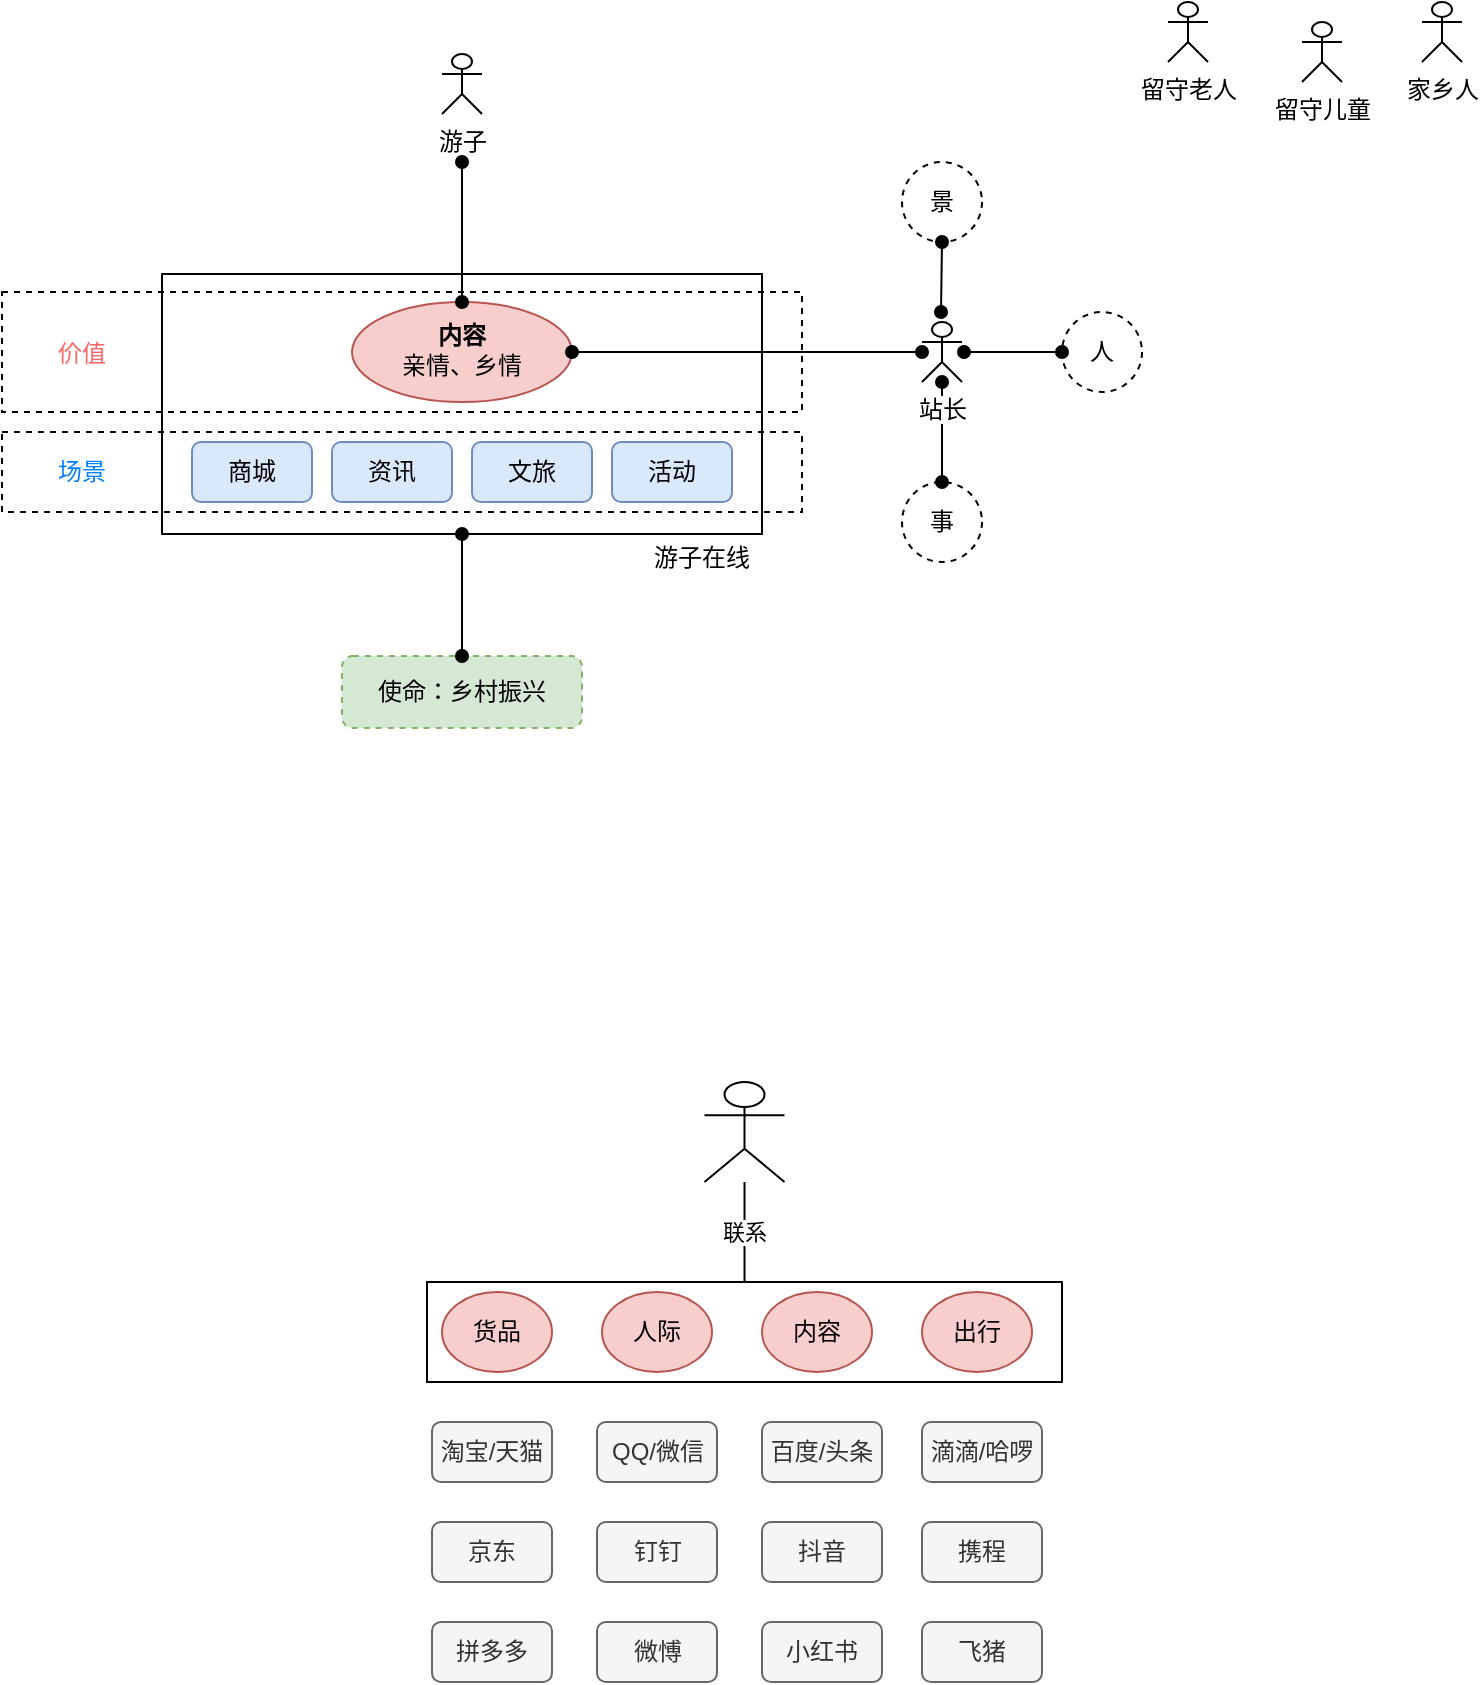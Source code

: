 <mxfile version="13.0.4" type="github">
  <diagram id="kHOsYkVyVwjFpKKAKABI" name="第 1 页">
    <mxGraphModel dx="946" dy="614" grid="1" gridSize="10" guides="1" tooltips="1" connect="1" arrows="1" fold="1" page="1" pageScale="1" pageWidth="3300" pageHeight="4681" math="0" shadow="0">
      <root>
        <mxCell id="0" />
        <mxCell id="1" parent="0" />
        <mxCell id="FkmjG-wsNh1ThxZwf8ZQ-5" value="" style="rounded=0;whiteSpace=wrap;html=1;" parent="1" vertex="1">
          <mxGeometry x="390" y="246" width="300" height="130" as="geometry" />
        </mxCell>
        <mxCell id="FkmjG-wsNh1ThxZwf8ZQ-24" value="" style="rounded=0;whiteSpace=wrap;html=1;dashed=1;fillColor=none;" parent="1" vertex="1">
          <mxGeometry x="310" y="325" width="400" height="40" as="geometry" />
        </mxCell>
        <mxCell id="FkmjG-wsNh1ThxZwf8ZQ-3" value="游子" style="shape=umlActor;verticalLabelPosition=bottom;labelBackgroundColor=#ffffff;verticalAlign=top;html=1;outlineConnect=0;" parent="1" vertex="1">
          <mxGeometry x="530" y="136" width="20" height="30" as="geometry" />
        </mxCell>
        <mxCell id="FkmjG-wsNh1ThxZwf8ZQ-6" value="&lt;b&gt;内容&lt;/b&gt;&lt;br&gt;亲情、乡情" style="ellipse;whiteSpace=wrap;html=1;fillColor=#f8cecc;strokeColor=#b85450;spacing=15;spacingTop=0;spacingBottom=3;" parent="1" vertex="1">
          <mxGeometry x="485" y="260" width="110" height="50" as="geometry" />
        </mxCell>
        <mxCell id="FkmjG-wsNh1ThxZwf8ZQ-9" style="rounded=0;orthogonalLoop=1;jettySize=auto;html=1;endArrow=oval;endFill=1;startArrow=oval;startFill=1;exitX=0.5;exitY=0;exitDx=0;exitDy=0;" parent="1" source="FkmjG-wsNh1ThxZwf8ZQ-6" edge="1">
          <mxGeometry relative="1" as="geometry">
            <mxPoint x="540" y="190" as="targetPoint" />
            <mxPoint x="516.423" y="271.469" as="sourcePoint" />
          </mxGeometry>
        </mxCell>
        <mxCell id="FkmjG-wsNh1ThxZwf8ZQ-11" value="商城" style="rounded=1;whiteSpace=wrap;html=1;fillColor=#dae8fc;strokeColor=#6c8ebf;" parent="1" vertex="1">
          <mxGeometry x="405" y="330" width="60" height="30" as="geometry" />
        </mxCell>
        <mxCell id="FkmjG-wsNh1ThxZwf8ZQ-12" value="资讯" style="rounded=1;whiteSpace=wrap;html=1;fillColor=#dae8fc;strokeColor=#6c8ebf;" parent="1" vertex="1">
          <mxGeometry x="475" y="330" width="60" height="30" as="geometry" />
        </mxCell>
        <mxCell id="FkmjG-wsNh1ThxZwf8ZQ-13" value="文旅" style="rounded=1;whiteSpace=wrap;html=1;fillColor=#dae8fc;strokeColor=#6c8ebf;" parent="1" vertex="1">
          <mxGeometry x="545" y="330" width="60" height="30" as="geometry" />
        </mxCell>
        <mxCell id="FkmjG-wsNh1ThxZwf8ZQ-14" value="活动" style="rounded=1;whiteSpace=wrap;html=1;fillColor=#dae8fc;strokeColor=#6c8ebf;" parent="1" vertex="1">
          <mxGeometry x="615" y="330" width="60" height="30" as="geometry" />
        </mxCell>
        <mxCell id="FkmjG-wsNh1ThxZwf8ZQ-23" style="edgeStyle=none;rounded=0;orthogonalLoop=1;jettySize=auto;html=1;entryX=1;entryY=0.5;entryDx=0;entryDy=0;startArrow=oval;startFill=1;endArrow=oval;endFill=1;" parent="1" target="FkmjG-wsNh1ThxZwf8ZQ-6" edge="1">
          <mxGeometry relative="1" as="geometry">
            <mxPoint x="770" y="285" as="sourcePoint" />
          </mxGeometry>
        </mxCell>
        <mxCell id="FkmjG-wsNh1ThxZwf8ZQ-40" value="" style="edgeStyle=none;rounded=0;orthogonalLoop=1;jettySize=auto;html=1;startArrow=oval;startFill=1;endArrow=oval;endFill=1;" parent="1" source="FkmjG-wsNh1ThxZwf8ZQ-20" edge="1">
          <mxGeometry relative="1" as="geometry">
            <mxPoint x="780" y="350" as="targetPoint" />
          </mxGeometry>
        </mxCell>
        <mxCell id="FkmjG-wsNh1ThxZwf8ZQ-20" value="站长" style="shape=umlActor;verticalLabelPosition=bottom;labelBackgroundColor=#ffffff;verticalAlign=top;html=1;outlineConnect=0;" parent="1" vertex="1">
          <mxGeometry x="770" y="270" width="20" height="30" as="geometry" />
        </mxCell>
        <mxCell id="FkmjG-wsNh1ThxZwf8ZQ-25" value="场景" style="text;html=1;strokeColor=none;fillColor=none;align=center;verticalAlign=middle;whiteSpace=wrap;rounded=0;dashed=1;fontColor=#007FFF;" parent="1" vertex="1">
          <mxGeometry x="330" y="335" width="40" height="20" as="geometry" />
        </mxCell>
        <mxCell id="FkmjG-wsNh1ThxZwf8ZQ-26" value="" style="rounded=0;whiteSpace=wrap;html=1;dashed=1;fillColor=none;" parent="1" vertex="1">
          <mxGeometry x="310" y="255" width="400" height="60" as="geometry" />
        </mxCell>
        <mxCell id="FkmjG-wsNh1ThxZwf8ZQ-27" value="价值" style="text;html=1;strokeColor=none;fillColor=none;align=center;verticalAlign=middle;whiteSpace=wrap;rounded=0;dashed=1;fontColor=#FF6666;" parent="1" vertex="1">
          <mxGeometry x="330" y="276" width="40" height="20" as="geometry" />
        </mxCell>
        <mxCell id="FkmjG-wsNh1ThxZwf8ZQ-28" value="游子在线" style="text;html=1;strokeColor=none;fillColor=none;align=center;verticalAlign=middle;whiteSpace=wrap;rounded=0;dashed=1;" parent="1" vertex="1">
          <mxGeometry x="626" y="378" width="68" height="20" as="geometry" />
        </mxCell>
        <mxCell id="FkmjG-wsNh1ThxZwf8ZQ-29" value="使命：乡村振兴" style="rounded=1;whiteSpace=wrap;html=1;dashed=1;fillColor=#d5e8d4;strokeColor=#82b366;" parent="1" vertex="1">
          <mxGeometry x="480" y="437" width="120" height="36" as="geometry" />
        </mxCell>
        <mxCell id="FkmjG-wsNh1ThxZwf8ZQ-19" style="edgeStyle=none;rounded=0;orthogonalLoop=1;jettySize=auto;html=1;exitX=0.5;exitY=1;exitDx=0;exitDy=0;entryX=0.5;entryY=0;entryDx=0;entryDy=0;startArrow=oval;startFill=1;endArrow=oval;endFill=1;" parent="1" source="FkmjG-wsNh1ThxZwf8ZQ-5" target="FkmjG-wsNh1ThxZwf8ZQ-29" edge="1">
          <mxGeometry relative="1" as="geometry">
            <mxPoint x="501.5" y="430" as="targetPoint" />
          </mxGeometry>
        </mxCell>
        <mxCell id="FkmjG-wsNh1ThxZwf8ZQ-31" value="留守儿童" style="shape=umlActor;verticalLabelPosition=bottom;labelBackgroundColor=#ffffff;verticalAlign=top;html=1;outlineConnect=0;" parent="1" vertex="1">
          <mxGeometry x="960" y="120" width="20" height="30" as="geometry" />
        </mxCell>
        <mxCell id="FkmjG-wsNh1ThxZwf8ZQ-32" value="留守老人" style="shape=umlActor;verticalLabelPosition=bottom;labelBackgroundColor=#ffffff;verticalAlign=top;html=1;outlineConnect=0;" parent="1" vertex="1">
          <mxGeometry x="893" y="110" width="20" height="30" as="geometry" />
        </mxCell>
        <mxCell id="FkmjG-wsNh1ThxZwf8ZQ-35" value="家乡人" style="shape=umlActor;verticalLabelPosition=bottom;labelBackgroundColor=#ffffff;verticalAlign=top;html=1;outlineConnect=0;" parent="1" vertex="1">
          <mxGeometry x="1020" y="110" width="20" height="30" as="geometry" />
        </mxCell>
        <mxCell id="FkmjG-wsNh1ThxZwf8ZQ-37" style="rounded=0;orthogonalLoop=1;jettySize=auto;html=1;endArrow=oval;endFill=1;startArrow=oval;startFill=1;" parent="1" edge="1">
          <mxGeometry relative="1" as="geometry">
            <mxPoint x="840" y="285" as="targetPoint" />
            <mxPoint x="791" y="285" as="sourcePoint" />
          </mxGeometry>
        </mxCell>
        <mxCell id="FkmjG-wsNh1ThxZwf8ZQ-39" value="事" style="ellipse;whiteSpace=wrap;html=1;aspect=fixed;dashed=1;fillColor=none;" parent="1" vertex="1">
          <mxGeometry x="760" y="350" width="40" height="40" as="geometry" />
        </mxCell>
        <mxCell id="0n8tnhp_9VIdHqY5zVXV-1" value="" style="shape=umlActor;verticalLabelPosition=bottom;labelBackgroundColor=#ffffff;verticalAlign=top;html=1;outlineConnect=0;" vertex="1" parent="1">
          <mxGeometry x="661.25" y="650" width="40" height="50" as="geometry" />
        </mxCell>
        <mxCell id="0n8tnhp_9VIdHqY5zVXV-4" value="" style="html=1;" vertex="1" parent="1">
          <mxGeometry x="522.5" y="750" width="317.5" height="50" as="geometry" />
        </mxCell>
        <mxCell id="0n8tnhp_9VIdHqY5zVXV-5" value="货品" style="ellipse;whiteSpace=wrap;html=1;fillColor=#f8cecc;strokeColor=#b85450;" vertex="1" parent="1">
          <mxGeometry x="530" y="755" width="55" height="40" as="geometry" />
        </mxCell>
        <mxCell id="0n8tnhp_9VIdHqY5zVXV-6" value="人际" style="ellipse;whiteSpace=wrap;html=1;fillColor=#f8cecc;strokeColor=#b85450;" vertex="1" parent="1">
          <mxGeometry x="610" y="755" width="55" height="40" as="geometry" />
        </mxCell>
        <mxCell id="0n8tnhp_9VIdHqY5zVXV-7" value="内容" style="ellipse;whiteSpace=wrap;html=1;fillColor=#f8cecc;strokeColor=#b85450;" vertex="1" parent="1">
          <mxGeometry x="690" y="755" width="55" height="40" as="geometry" />
        </mxCell>
        <mxCell id="0n8tnhp_9VIdHqY5zVXV-9" value="联系" style="endArrow=none;html=1;fontColor=#000000;exitX=0.5;exitY=0;exitDx=0;exitDy=0;" edge="1" parent="1" source="0n8tnhp_9VIdHqY5zVXV-4" target="0n8tnhp_9VIdHqY5zVXV-1">
          <mxGeometry width="50" height="50" relative="1" as="geometry">
            <mxPoint x="607.5" y="730" as="sourcePoint" />
            <mxPoint x="657.5" y="680" as="targetPoint" />
          </mxGeometry>
        </mxCell>
        <mxCell id="0n8tnhp_9VIdHqY5zVXV-10" value="人" style="ellipse;whiteSpace=wrap;html=1;aspect=fixed;dashed=1;fillColor=none;" vertex="1" parent="1">
          <mxGeometry x="840" y="265" width="40" height="40" as="geometry" />
        </mxCell>
        <mxCell id="0n8tnhp_9VIdHqY5zVXV-12" value="景" style="ellipse;whiteSpace=wrap;html=1;aspect=fixed;dashed=1;fillColor=none;" vertex="1" parent="1">
          <mxGeometry x="760" y="190" width="40" height="40" as="geometry" />
        </mxCell>
        <mxCell id="0n8tnhp_9VIdHqY5zVXV-13" value="" style="edgeStyle=none;rounded=0;orthogonalLoop=1;jettySize=auto;html=1;startArrow=oval;startFill=1;endArrow=oval;endFill=1;" edge="1" parent="1">
          <mxGeometry relative="1" as="geometry">
            <mxPoint x="780" y="230" as="sourcePoint" />
            <mxPoint x="779.5" y="265" as="targetPoint" />
          </mxGeometry>
        </mxCell>
        <mxCell id="0n8tnhp_9VIdHqY5zVXV-15" value="淘宝/天猫" style="rounded=1;whiteSpace=wrap;html=1;fillColor=#f5f5f5;strokeColor=#666666;fontColor=#333333;" vertex="1" parent="1">
          <mxGeometry x="525" y="820" width="60" height="30" as="geometry" />
        </mxCell>
        <mxCell id="0n8tnhp_9VIdHqY5zVXV-16" value="京东" style="rounded=1;whiteSpace=wrap;html=1;fillColor=#f5f5f5;strokeColor=#666666;fontColor=#333333;" vertex="1" parent="1">
          <mxGeometry x="525" y="870" width="60" height="30" as="geometry" />
        </mxCell>
        <mxCell id="0n8tnhp_9VIdHqY5zVXV-17" value="拼多多" style="rounded=1;whiteSpace=wrap;html=1;fillColor=#f5f5f5;strokeColor=#666666;fontColor=#333333;" vertex="1" parent="1">
          <mxGeometry x="525" y="920" width="60" height="30" as="geometry" />
        </mxCell>
        <mxCell id="0n8tnhp_9VIdHqY5zVXV-18" value="QQ/微信" style="rounded=1;whiteSpace=wrap;html=1;fillColor=#f5f5f5;strokeColor=#666666;fontColor=#333333;" vertex="1" parent="1">
          <mxGeometry x="607.5" y="820" width="60" height="30" as="geometry" />
        </mxCell>
        <mxCell id="0n8tnhp_9VIdHqY5zVXV-19" value="钉钉" style="rounded=1;whiteSpace=wrap;html=1;fillColor=#f5f5f5;strokeColor=#666666;fontColor=#333333;" vertex="1" parent="1">
          <mxGeometry x="607.5" y="870" width="60" height="30" as="geometry" />
        </mxCell>
        <mxCell id="0n8tnhp_9VIdHqY5zVXV-20" value="微愽" style="rounded=1;whiteSpace=wrap;html=1;fillColor=#f5f5f5;strokeColor=#666666;fontColor=#333333;" vertex="1" parent="1">
          <mxGeometry x="607.5" y="920" width="60" height="30" as="geometry" />
        </mxCell>
        <mxCell id="0n8tnhp_9VIdHqY5zVXV-22" value="百度/头条" style="rounded=1;whiteSpace=wrap;html=1;fillColor=#f5f5f5;strokeColor=#666666;fontColor=#333333;" vertex="1" parent="1">
          <mxGeometry x="690" y="820" width="60" height="30" as="geometry" />
        </mxCell>
        <mxCell id="0n8tnhp_9VIdHqY5zVXV-23" value="抖音" style="rounded=1;whiteSpace=wrap;html=1;fillColor=#f5f5f5;strokeColor=#666666;fontColor=#333333;" vertex="1" parent="1">
          <mxGeometry x="690" y="870" width="60" height="30" as="geometry" />
        </mxCell>
        <mxCell id="0n8tnhp_9VIdHqY5zVXV-24" value="小红书" style="rounded=1;whiteSpace=wrap;html=1;fillColor=#f5f5f5;strokeColor=#666666;fontColor=#333333;" vertex="1" parent="1">
          <mxGeometry x="690" y="920" width="60" height="30" as="geometry" />
        </mxCell>
        <mxCell id="0n8tnhp_9VIdHqY5zVXV-25" value="出行" style="ellipse;whiteSpace=wrap;html=1;fillColor=#f8cecc;strokeColor=#b85450;" vertex="1" parent="1">
          <mxGeometry x="770" y="755" width="55" height="40" as="geometry" />
        </mxCell>
        <mxCell id="0n8tnhp_9VIdHqY5zVXV-26" value="滴滴/哈啰" style="rounded=1;whiteSpace=wrap;html=1;fillColor=#f5f5f5;strokeColor=#666666;fontColor=#333333;" vertex="1" parent="1">
          <mxGeometry x="770" y="820" width="60" height="30" as="geometry" />
        </mxCell>
        <mxCell id="0n8tnhp_9VIdHqY5zVXV-27" value="携程" style="rounded=1;whiteSpace=wrap;html=1;fillColor=#f5f5f5;strokeColor=#666666;fontColor=#333333;" vertex="1" parent="1">
          <mxGeometry x="770" y="870" width="60" height="30" as="geometry" />
        </mxCell>
        <mxCell id="0n8tnhp_9VIdHqY5zVXV-28" value="飞猪" style="rounded=1;whiteSpace=wrap;html=1;fillColor=#f5f5f5;strokeColor=#666666;fontColor=#333333;" vertex="1" parent="1">
          <mxGeometry x="770" y="920" width="60" height="30" as="geometry" />
        </mxCell>
      </root>
    </mxGraphModel>
  </diagram>
</mxfile>
